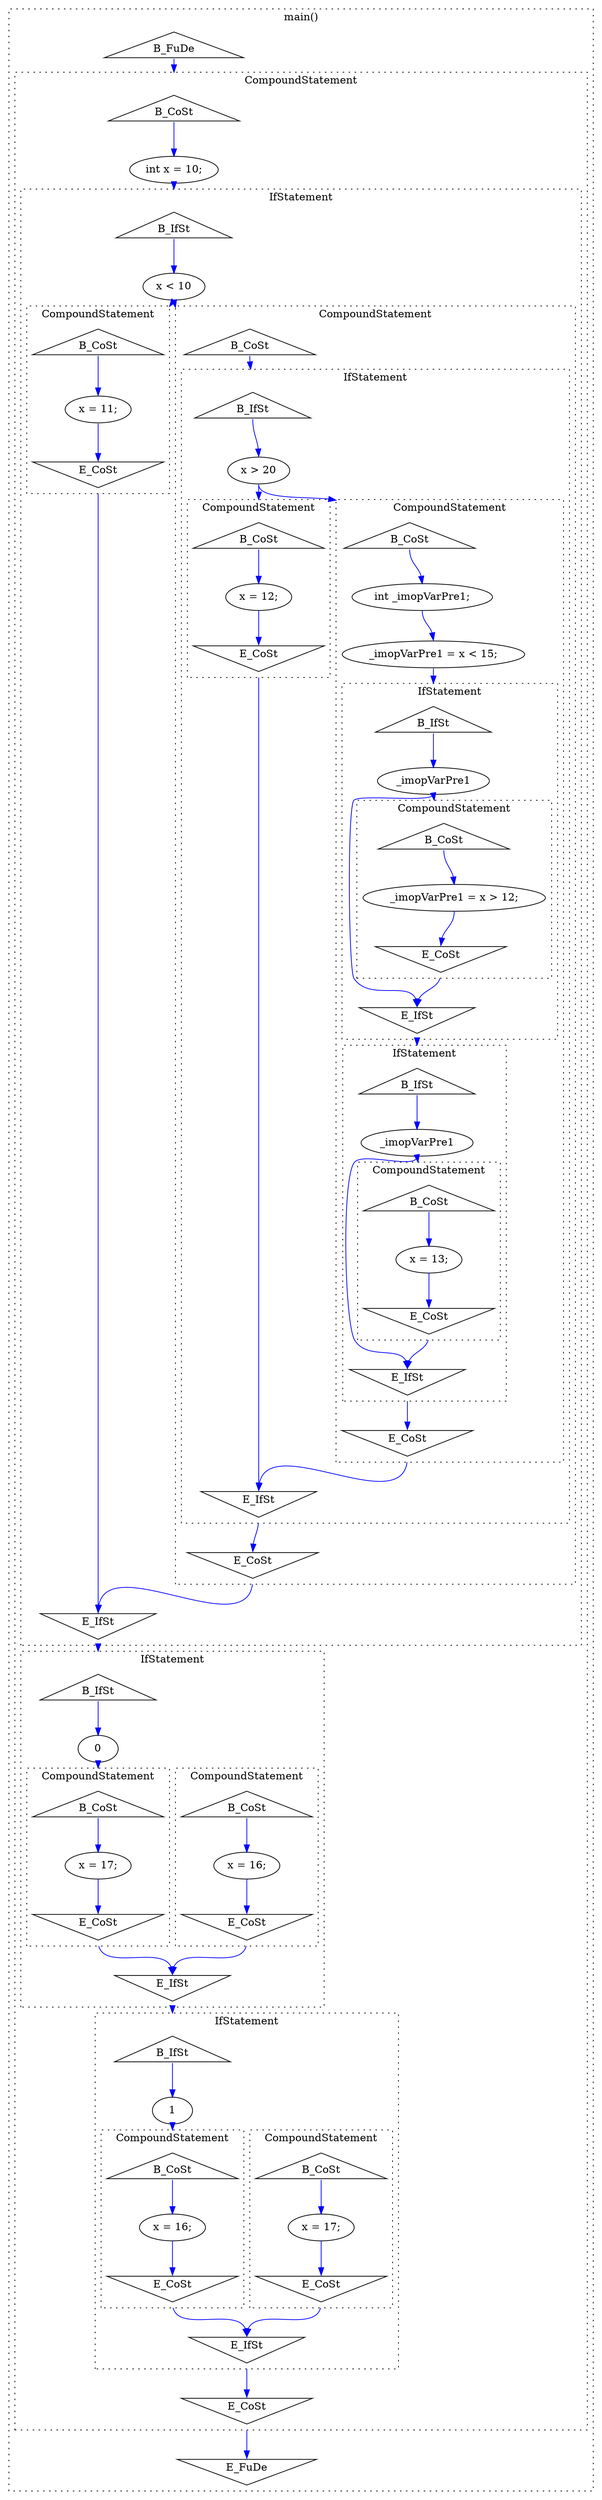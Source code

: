 digraph graph1635985705 {
	compound=true;
	edge[color=blue];
	subgraph cluster695682681 {
		compound=true;
		style=dotted;
		label="main()";
		node1073502961[label="B_FuDe", shape="triangle"];
		node1582797472[label="E_FuDe", shape="invtriangle"];
		subgraph cluster644166178 {
			compound=true;
			style=dotted;
			label="CompoundStatement";
			node892529689[label="B_CoSt", shape="triangle"];
			node1757676444[label="E_CoSt", shape="invtriangle"];
			node182738614[label="int x = 10;"];
			subgraph cluster94345706 {
				compound=true;
				style=dotted;
				label="IfStatement";
				node670035812[label="B_IfSt", shape="triangle"];
				node1870647526[label="E_IfSt", shape="invtriangle"];
				node1204167249[label="x < 10"];
				subgraph cluster1047503754 {
					compound=true;
					style=dotted;
					label="CompoundStatement";
					node1722023916[label="B_CoSt", shape="triangle"];
					node2009787198[label="E_CoSt", shape="invtriangle"];
					node32017212[label="x = 11;"];
				}
				subgraph cluster1121454968 {
					compound=true;
					style=dotted;
					label="CompoundStatement";
					node1006485584[label="B_CoSt", shape="triangle"];
					node466505482[label="E_CoSt", shape="invtriangle"];
					subgraph cluster1580893732 {
						compound=true;
						style=dotted;
						label="IfStatement";
						node1547425104[label="B_IfSt", shape="triangle"];
						node152134087[label="E_IfSt", shape="invtriangle"];
						node1615780336[label="x > 20"];
						subgraph cluster1783593083 {
							compound=true;
							style=dotted;
							label="CompoundStatement";
							node1750905143[label="B_CoSt", shape="triangle"];
							node1782704802[label="E_CoSt", shape="invtriangle"];
							node2094411587[label="x = 12;"];
						}
						subgraph cluster1833638914 {
							compound=true;
							style=dotted;
							label="CompoundStatement";
							node1620303253[label="B_CoSt", shape="triangle"];
							node90320863[label="E_CoSt", shape="invtriangle"];
							node1216590855[label="int _imopVarPre1;"];
							node2107447833[label="_imopVarPre1 = x < 15;"];
							subgraph cluster60559178 {
								compound=true;
								style=dotted;
								label="IfStatement";
								node395629617[label="B_IfSt", shape="triangle"];
								node1122134344[label="E_IfSt", shape="invtriangle"];
								node1471868639[label="_imopVarPre1"];
								subgraph cluster876563773 {
									compound=true;
									style=dotted;
									label="CompoundStatement";
									node87765719[label="B_CoSt", shape="triangle"];
									node1413653265[label="E_CoSt", shape="invtriangle"];
									node1418621776[label="_imopVarPre1 = x > 12;"];
								}
							}
							subgraph cluster446073433 {
								compound=true;
								style=dotted;
								label="IfStatement";
								node1181199958[label="B_IfSt", shape="triangle"];
								node125622176[label="E_IfSt", shape="invtriangle"];
								node542060780[label="_imopVarPre1"];
								subgraph cluster237351678 {
									compound=true;
									style=dotted;
									label="CompoundStatement";
									node1967892594[label="B_CoSt", shape="triangle"];
									node342597804[label="E_CoSt", shape="invtriangle"];
									node1308244637[label="x = 13;"];
								}
							}
						}
					}
				}
			}
			subgraph cluster1860944798 {
				compound=true;
				style=dotted;
				label="IfStatement";
				node1179381257[label="B_IfSt", shape="triangle"];
				node258754732[label="E_IfSt", shape="invtriangle"];
				node333362446[label="0"];
				subgraph cluster597255128 {
					compound=true;
					style=dotted;
					label="CompoundStatement";
					node985397764[label="B_CoSt", shape="triangle"];
					node1476394199[label="E_CoSt", shape="invtriangle"];
					node837764579[label="x = 16;"];
				}
				subgraph cluster1501587365 {
					compound=true;
					style=dotted;
					label="CompoundStatement";
					node1007603019[label="B_CoSt", shape="triangle"];
					node348100441[label="E_CoSt", shape="invtriangle"];
					node1597249648[label="x = 17;"];
				}
			}
			subgraph cluster89387388 {
				compound=true;
				style=dotted;
				label="IfStatement";
				node1333592072[label="B_IfSt", shape="triangle"];
				node655381473[label="E_IfSt", shape="invtriangle"];
				node1486371051[label="1"];
				subgraph cluster1121647253 {
					compound=true;
					style=dotted;
					label="CompoundStatement";
					node1694556038[label="B_CoSt", shape="triangle"];
					node1076496284[label="E_CoSt", shape="invtriangle"];
					node1508646930[label="x = 16;"];
				}
				subgraph cluster1291286504 {
					compound=true;
					style=dotted;
					label="CompoundStatement";
					node795372831[label="B_CoSt", shape="triangle"];
					node1072601481[label="E_CoSt", shape="invtriangle"];
					node121295574[label="x = 17;"];
				}
			}
		}
	}
	node1073502961 -> node892529689[tailport=s, headport=n, weight=8, lhead=cluster644166178];
	node892529689 -> node182738614[tailport=s, headport=n, weight=8];
	node182738614 -> node670035812[lhead=cluster94345706, weight=8, tailport=s, headport=n];
	node670035812 -> node1204167249[tailport=s, headport=n, weight=8];
	node1204167249 -> node1722023916[lhead=cluster1047503754, weight=8, tailport=s, headport=n];
	node1204167249 -> node1006485584[lhead=cluster1121454968, weight=8, tailport=s, headport=n];
	node1722023916 -> node32017212[tailport=s, headport=n, weight=8];
	node32017212 -> node2009787198[weight=8, tailport=s, headport=n];
	node2009787198 -> node1870647526[tailport=s, headport=n, weight=8, ltail=cluster1047503754];
	node1006485584 -> node1547425104[tailport=s, headport=n, weight=8, lhead=cluster1580893732];
	node1547425104 -> node1615780336[tailport=s, headport=n, weight=8];
	node1615780336 -> node1750905143[lhead=cluster1783593083, weight=8, tailport=s, headport=n];
	node1615780336 -> node1620303253[lhead=cluster1833638914, weight=8, tailport=s, headport=n];
	node1750905143 -> node2094411587[tailport=s, headport=n, weight=8];
	node2094411587 -> node1782704802[weight=8, tailport=s, headport=n];
	node1782704802 -> node152134087[tailport=s, headport=n, weight=8, ltail=cluster1783593083];
	node1620303253 -> node1216590855[tailport=s, headport=n, weight=8];
	node1216590855 -> node2107447833[weight=8, tailport=s, headport=n];
	node2107447833 -> node395629617[lhead=cluster60559178, weight=8, tailport=s, headport=n];
	node395629617 -> node1471868639[tailport=s, headport=n, weight=8];
	node1471868639 -> node87765719[lhead=cluster876563773, weight=8, tailport=s, headport=n];
	node1471868639 -> node1122134344[weight=8, tailport=s, headport=n];
	node87765719 -> node1418621776[tailport=s, headport=n, weight=8];
	node1418621776 -> node1413653265[weight=8, tailport=s, headport=n];
	node1413653265 -> node1122134344[tailport=s, headport=n, weight=8, ltail=cluster876563773];
	node1122134344 -> node1181199958[tailport=s, headport=n, ltail=cluster60559178, lhead=cluster446073433];
	node1181199958 -> node542060780[tailport=s, headport=n, weight=8];
	node542060780 -> node1967892594[lhead=cluster237351678, weight=8, tailport=s, headport=n];
	node542060780 -> node125622176[weight=8, tailport=s, headport=n];
	node1967892594 -> node1308244637[tailport=s, headport=n, weight=8];
	node1308244637 -> node342597804[weight=8, tailport=s, headport=n];
	node342597804 -> node125622176[tailport=s, headport=n, weight=8, ltail=cluster237351678];
	node125622176 -> node90320863[tailport=s, headport=n, weight=8, ltail=cluster446073433];
	node90320863 -> node152134087[tailport=s, headport=n, weight=8, ltail=cluster1833638914];
	node152134087 -> node466505482[tailport=s, headport=n, weight=8, ltail=cluster1580893732];
	node466505482 -> node1870647526[tailport=s, headport=n, weight=8, ltail=cluster1121454968];
	node1870647526 -> node1179381257[tailport=s, headport=n, ltail=cluster94345706, lhead=cluster1860944798];
	node1179381257 -> node333362446[tailport=s, headport=n, weight=8];
	node333362446 -> node1007603019[lhead=cluster1501587365, weight=8, tailport=s, headport=n];
	node985397764 -> node837764579[tailport=s, headport=n, weight=8];
	node837764579 -> node1476394199[weight=8, tailport=s, headport=n];
	node1476394199 -> node258754732[tailport=s, headport=n, weight=8, ltail=cluster597255128];
	node1007603019 -> node1597249648[tailport=s, headport=n, weight=8];
	node1597249648 -> node348100441[weight=8, tailport=s, headport=n];
	node348100441 -> node258754732[tailport=s, headport=n, weight=8, ltail=cluster1501587365];
	node258754732 -> node1333592072[tailport=s, headport=n, ltail=cluster1860944798, lhead=cluster89387388];
	node1333592072 -> node1486371051[tailport=s, headport=n, weight=8];
	node1486371051 -> node1694556038[lhead=cluster1121647253, weight=8, tailport=s, headport=n];
	node1694556038 -> node1508646930[tailport=s, headport=n, weight=8];
	node1508646930 -> node1076496284[weight=8, tailport=s, headport=n];
	node1076496284 -> node655381473[tailport=s, headport=n, weight=8, ltail=cluster1121647253];
	node795372831 -> node121295574[tailport=s, headport=n, weight=8];
	node121295574 -> node1072601481[weight=8, tailport=s, headport=n];
	node1072601481 -> node655381473[tailport=s, headport=n, weight=8, ltail=cluster1291286504];
	node655381473 -> node1757676444[tailport=s, headport=n, weight=8, ltail=cluster89387388];
	node1757676444 -> node1582797472[tailport=s, headport=n, weight=8, ltail=cluster644166178];
}

